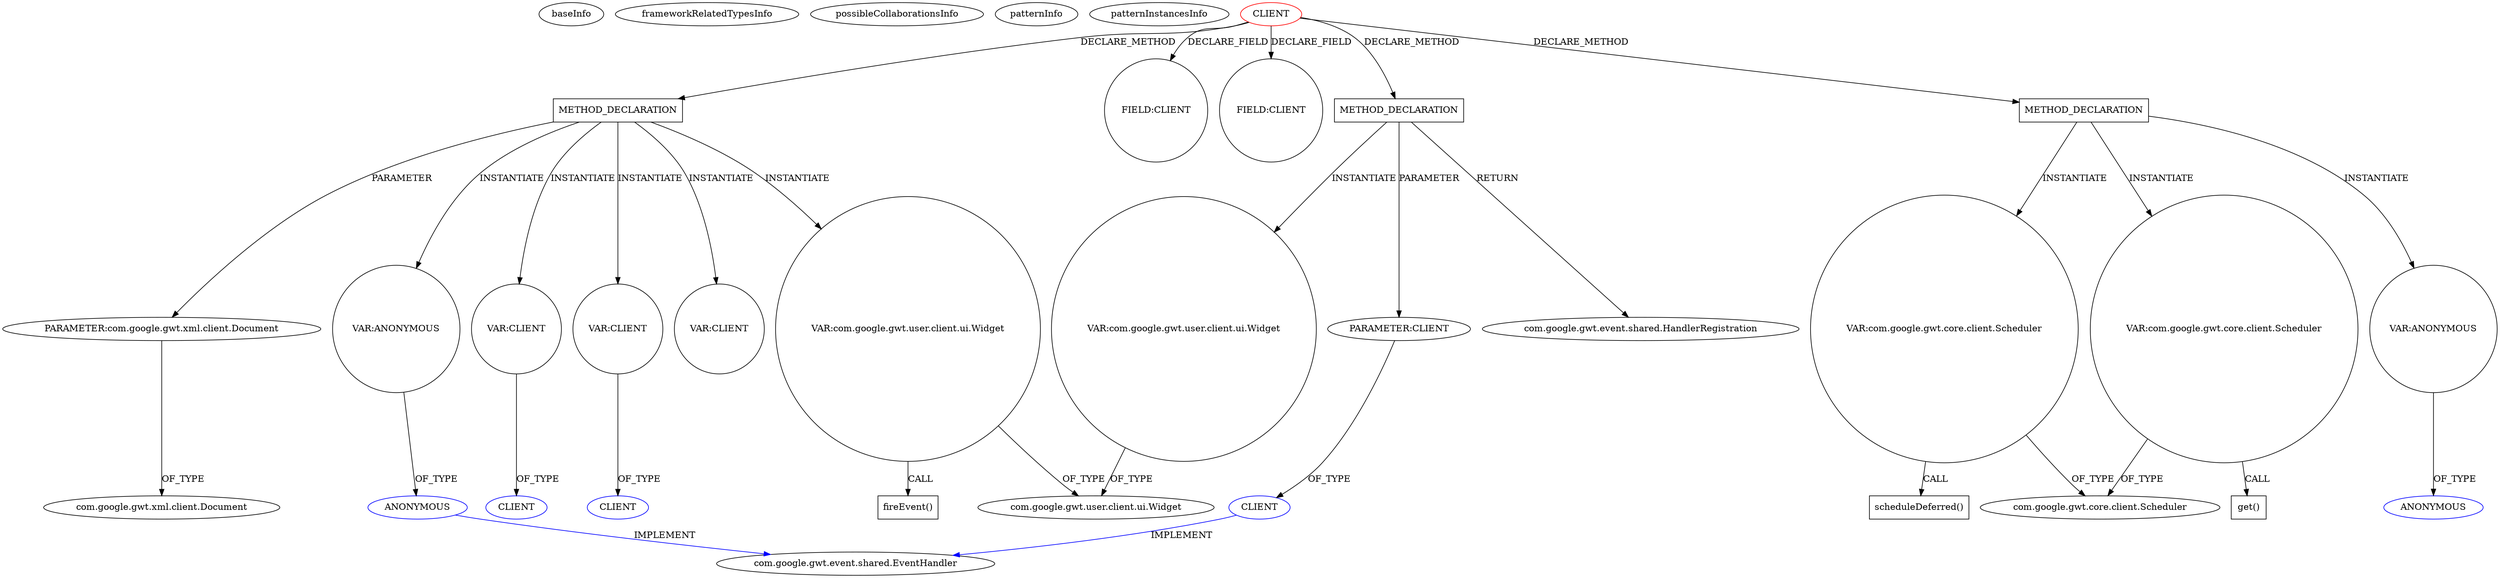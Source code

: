 digraph {
baseInfo[graphId=1680,category="pattern",isAnonymous=false,possibleRelation=false]
frameworkRelatedTypesInfo[]
possibleCollaborationsInfo[]
patternInfo[frequency=2.0,patternRootClient=0]
patternInstancesInfo[0="lambourg-WebGallery~/lambourg-WebGallery/WebGallery-master/client/src/com/lambourg/webgallery/client/folderview/FolderView.java~FolderView~3530",1="lambourg-WebGallery~/lambourg-WebGallery/WebGallery-master/client/src/com/lambourg/webgallery/client/folderview/Nav.java~Nav~3509"]
10[label="com.google.gwt.xml.client.Document",vertexType="FRAMEWORK_INTERFACE_TYPE",isFrameworkType=false]
9[label="PARAMETER:com.google.gwt.xml.client.Document",vertexType="PARAMETER_DECLARATION",isFrameworkType=false]
8[label="METHOD_DECLARATION",vertexType="CLIENT_METHOD_DECLARATION",isFrameworkType=false,shape=box]
0[label="CLIENT",vertexType="ROOT_CLIENT_CLASS_DECLARATION",isFrameworkType=false,color=red]
20[label="VAR:ANONYMOUS",vertexType="VARIABLE_EXPRESION",isFrameworkType=false,shape=circle]
21[label="ANONYMOUS",vertexType="REFERENCE_ANONYMOUS_DECLARATION",isFrameworkType=false,color=blue]
5[label="FIELD:CLIENT",vertexType="FIELD_DECLARATION",isFrameworkType=false,shape=circle]
2[label="FIELD:CLIENT",vertexType="FIELD_DECLARATION",isFrameworkType=false,shape=circle]
54[label="METHOD_DECLARATION",vertexType="CLIENT_METHOD_DECLARATION",isFrameworkType=false,shape=box]
31[label="VAR:CLIENT",vertexType="VARIABLE_EXPRESION",isFrameworkType=false,shape=circle]
23[label="VAR:CLIENT",vertexType="VARIABLE_EXPRESION",isFrameworkType=false,shape=circle]
12[label="VAR:CLIENT",vertexType="VARIABLE_EXPRESION",isFrameworkType=false,shape=circle]
27[label="VAR:com.google.gwt.user.client.ui.Widget",vertexType="VARIABLE_EXPRESION",isFrameworkType=false,shape=circle]
59[label="VAR:com.google.gwt.user.client.ui.Widget",vertexType="VARIABLE_EXPRESION",isFrameworkType=false,shape=circle]
29[label="com.google.gwt.user.client.ui.Widget",vertexType="FRAMEWORK_CLASS_TYPE",isFrameworkType=false]
32[label="CLIENT",vertexType="REFERENCE_CLIENT_CLASS_DECLARATION",isFrameworkType=false,color=blue]
25[label="CLIENT",vertexType="REFERENCE_CLIENT_CLASS_DECLARATION",isFrameworkType=false,color=blue]
37[label="METHOD_DECLARATION",vertexType="CLIENT_METHOD_DECLARATION",isFrameworkType=false,shape=box]
56[label="PARAMETER:CLIENT",vertexType="PARAMETER_DECLARATION",isFrameworkType=false]
55[label="com.google.gwt.event.shared.HandlerRegistration",vertexType="FRAMEWORK_INTERFACE_TYPE",isFrameworkType=false]
38[label="VAR:com.google.gwt.core.client.Scheduler",vertexType="VARIABLE_EXPRESION",isFrameworkType=false,shape=circle]
39[label="scheduleDeferred()",vertexType="INSIDE_CALL",isFrameworkType=false,shape=box]
41[label="VAR:com.google.gwt.core.client.Scheduler",vertexType="VARIABLE_EXPRESION",isFrameworkType=false,shape=circle]
42[label="get()",vertexType="INSIDE_CALL",isFrameworkType=false,shape=box]
57[label="CLIENT",vertexType="REFERENCE_CLIENT_CLASS_DECLARATION",isFrameworkType=false,color=blue]
45[label="VAR:ANONYMOUS",vertexType="VARIABLE_EXPRESION",isFrameworkType=false,shape=circle]
46[label="ANONYMOUS",vertexType="REFERENCE_ANONYMOUS_DECLARATION",isFrameworkType=false,color=blue]
22[label="com.google.gwt.event.shared.EventHandler",vertexType="FRAMEWORK_INTERFACE_TYPE",isFrameworkType=false]
40[label="com.google.gwt.core.client.Scheduler",vertexType="FRAMEWORK_CLASS_TYPE",isFrameworkType=false]
28[label="fireEvent()",vertexType="INSIDE_CALL",isFrameworkType=false,shape=box]
20->21[label="OF_TYPE"]
23->25[label="OF_TYPE"]
38->40[label="OF_TYPE"]
54->55[label="RETURN"]
54->59[label="INSTANTIATE"]
8->20[label="INSTANTIATE"]
8->23[label="INSTANTIATE"]
21->22[label="IMPLEMENT",color=blue]
8->9[label="PARAMETER"]
41->42[label="CALL"]
27->29[label="OF_TYPE"]
38->39[label="CALL"]
37->38[label="INSTANTIATE"]
59->29[label="OF_TYPE"]
8->31[label="INSTANTIATE"]
45->46[label="OF_TYPE"]
0->2[label="DECLARE_FIELD"]
37->45[label="INSTANTIATE"]
27->28[label="CALL"]
8->27[label="INSTANTIATE"]
54->56[label="PARAMETER"]
56->57[label="OF_TYPE"]
57->22[label="IMPLEMENT",color=blue]
0->8[label="DECLARE_METHOD"]
0->5[label="DECLARE_FIELD"]
41->40[label="OF_TYPE"]
37->41[label="INSTANTIATE"]
0->54[label="DECLARE_METHOD"]
9->10[label="OF_TYPE"]
31->32[label="OF_TYPE"]
8->12[label="INSTANTIATE"]
0->37[label="DECLARE_METHOD"]
}

